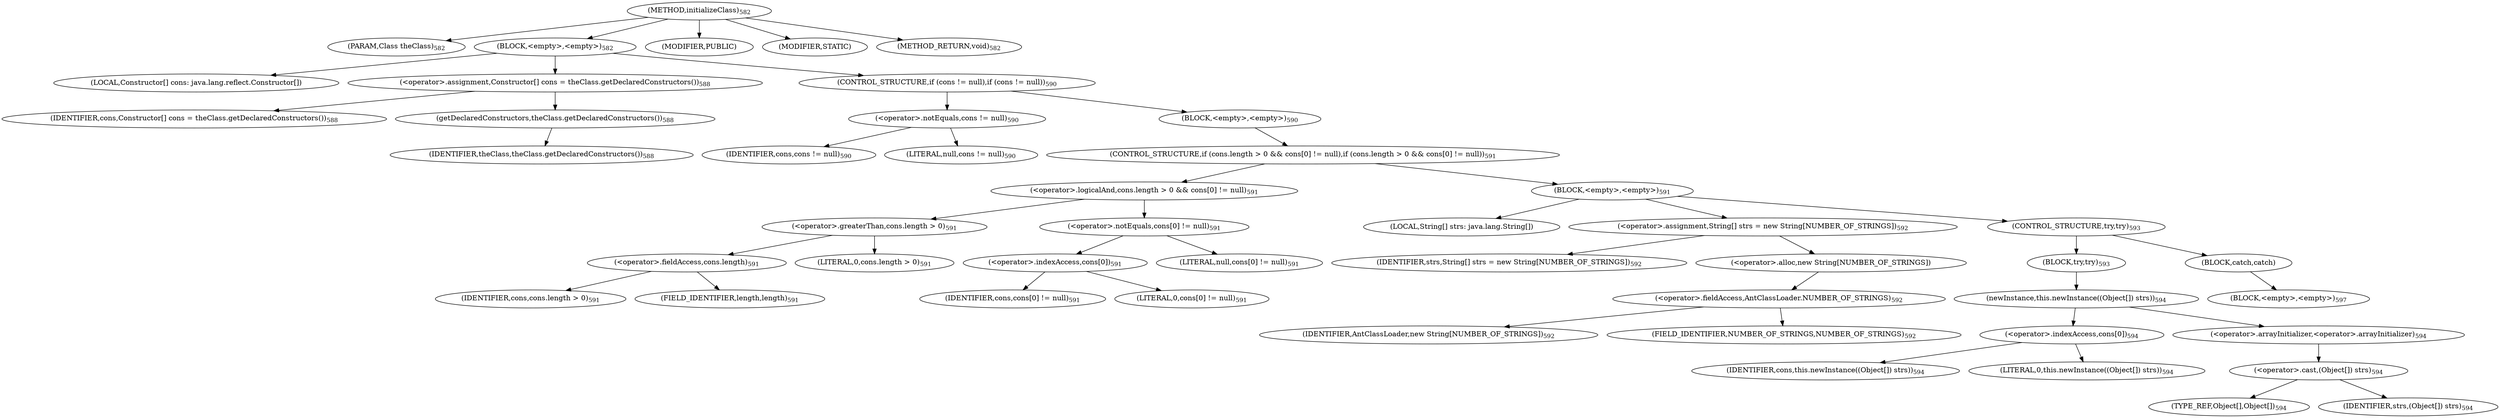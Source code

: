 digraph "initializeClass" {  
"1258" [label = <(METHOD,initializeClass)<SUB>582</SUB>> ]
"1259" [label = <(PARAM,Class theClass)<SUB>582</SUB>> ]
"1260" [label = <(BLOCK,&lt;empty&gt;,&lt;empty&gt;)<SUB>582</SUB>> ]
"1261" [label = <(LOCAL,Constructor[] cons: java.lang.reflect.Constructor[])> ]
"1262" [label = <(&lt;operator&gt;.assignment,Constructor[] cons = theClass.getDeclaredConstructors())<SUB>588</SUB>> ]
"1263" [label = <(IDENTIFIER,cons,Constructor[] cons = theClass.getDeclaredConstructors())<SUB>588</SUB>> ]
"1264" [label = <(getDeclaredConstructors,theClass.getDeclaredConstructors())<SUB>588</SUB>> ]
"1265" [label = <(IDENTIFIER,theClass,theClass.getDeclaredConstructors())<SUB>588</SUB>> ]
"1266" [label = <(CONTROL_STRUCTURE,if (cons != null),if (cons != null))<SUB>590</SUB>> ]
"1267" [label = <(&lt;operator&gt;.notEquals,cons != null)<SUB>590</SUB>> ]
"1268" [label = <(IDENTIFIER,cons,cons != null)<SUB>590</SUB>> ]
"1269" [label = <(LITERAL,null,cons != null)<SUB>590</SUB>> ]
"1270" [label = <(BLOCK,&lt;empty&gt;,&lt;empty&gt;)<SUB>590</SUB>> ]
"1271" [label = <(CONTROL_STRUCTURE,if (cons.length &gt; 0 &amp;&amp; cons[0] != null),if (cons.length &gt; 0 &amp;&amp; cons[0] != null))<SUB>591</SUB>> ]
"1272" [label = <(&lt;operator&gt;.logicalAnd,cons.length &gt; 0 &amp;&amp; cons[0] != null)<SUB>591</SUB>> ]
"1273" [label = <(&lt;operator&gt;.greaterThan,cons.length &gt; 0)<SUB>591</SUB>> ]
"1274" [label = <(&lt;operator&gt;.fieldAccess,cons.length)<SUB>591</SUB>> ]
"1275" [label = <(IDENTIFIER,cons,cons.length &gt; 0)<SUB>591</SUB>> ]
"1276" [label = <(FIELD_IDENTIFIER,length,length)<SUB>591</SUB>> ]
"1277" [label = <(LITERAL,0,cons.length &gt; 0)<SUB>591</SUB>> ]
"1278" [label = <(&lt;operator&gt;.notEquals,cons[0] != null)<SUB>591</SUB>> ]
"1279" [label = <(&lt;operator&gt;.indexAccess,cons[0])<SUB>591</SUB>> ]
"1280" [label = <(IDENTIFIER,cons,cons[0] != null)<SUB>591</SUB>> ]
"1281" [label = <(LITERAL,0,cons[0] != null)<SUB>591</SUB>> ]
"1282" [label = <(LITERAL,null,cons[0] != null)<SUB>591</SUB>> ]
"1283" [label = <(BLOCK,&lt;empty&gt;,&lt;empty&gt;)<SUB>591</SUB>> ]
"1284" [label = <(LOCAL,String[] strs: java.lang.String[])> ]
"1285" [label = <(&lt;operator&gt;.assignment,String[] strs = new String[NUMBER_OF_STRINGS])<SUB>592</SUB>> ]
"1286" [label = <(IDENTIFIER,strs,String[] strs = new String[NUMBER_OF_STRINGS])<SUB>592</SUB>> ]
"1287" [label = <(&lt;operator&gt;.alloc,new String[NUMBER_OF_STRINGS])> ]
"1288" [label = <(&lt;operator&gt;.fieldAccess,AntClassLoader.NUMBER_OF_STRINGS)<SUB>592</SUB>> ]
"1289" [label = <(IDENTIFIER,AntClassLoader,new String[NUMBER_OF_STRINGS])<SUB>592</SUB>> ]
"1290" [label = <(FIELD_IDENTIFIER,NUMBER_OF_STRINGS,NUMBER_OF_STRINGS)<SUB>592</SUB>> ]
"1291" [label = <(CONTROL_STRUCTURE,try,try)<SUB>593</SUB>> ]
"1292" [label = <(BLOCK,try,try)<SUB>593</SUB>> ]
"1293" [label = <(newInstance,this.newInstance((Object[]) strs))<SUB>594</SUB>> ]
"1294" [label = <(&lt;operator&gt;.indexAccess,cons[0])<SUB>594</SUB>> ]
"1295" [label = <(IDENTIFIER,cons,this.newInstance((Object[]) strs))<SUB>594</SUB>> ]
"1296" [label = <(LITERAL,0,this.newInstance((Object[]) strs))<SUB>594</SUB>> ]
"1297" [label = <(&lt;operator&gt;.arrayInitializer,&lt;operator&gt;.arrayInitializer)<SUB>594</SUB>> ]
"1298" [label = <(&lt;operator&gt;.cast,(Object[]) strs)<SUB>594</SUB>> ]
"1299" [label = <(TYPE_REF,Object[],Object[])<SUB>594</SUB>> ]
"1300" [label = <(IDENTIFIER,strs,(Object[]) strs)<SUB>594</SUB>> ]
"1301" [label = <(BLOCK,catch,catch)> ]
"1302" [label = <(BLOCK,&lt;empty&gt;,&lt;empty&gt;)<SUB>597</SUB>> ]
"1303" [label = <(MODIFIER,PUBLIC)> ]
"1304" [label = <(MODIFIER,STATIC)> ]
"1305" [label = <(METHOD_RETURN,void)<SUB>582</SUB>> ]
  "1258" -> "1259" 
  "1258" -> "1260" 
  "1258" -> "1303" 
  "1258" -> "1304" 
  "1258" -> "1305" 
  "1260" -> "1261" 
  "1260" -> "1262" 
  "1260" -> "1266" 
  "1262" -> "1263" 
  "1262" -> "1264" 
  "1264" -> "1265" 
  "1266" -> "1267" 
  "1266" -> "1270" 
  "1267" -> "1268" 
  "1267" -> "1269" 
  "1270" -> "1271" 
  "1271" -> "1272" 
  "1271" -> "1283" 
  "1272" -> "1273" 
  "1272" -> "1278" 
  "1273" -> "1274" 
  "1273" -> "1277" 
  "1274" -> "1275" 
  "1274" -> "1276" 
  "1278" -> "1279" 
  "1278" -> "1282" 
  "1279" -> "1280" 
  "1279" -> "1281" 
  "1283" -> "1284" 
  "1283" -> "1285" 
  "1283" -> "1291" 
  "1285" -> "1286" 
  "1285" -> "1287" 
  "1287" -> "1288" 
  "1288" -> "1289" 
  "1288" -> "1290" 
  "1291" -> "1292" 
  "1291" -> "1301" 
  "1292" -> "1293" 
  "1293" -> "1294" 
  "1293" -> "1297" 
  "1294" -> "1295" 
  "1294" -> "1296" 
  "1297" -> "1298" 
  "1298" -> "1299" 
  "1298" -> "1300" 
  "1301" -> "1302" 
}
